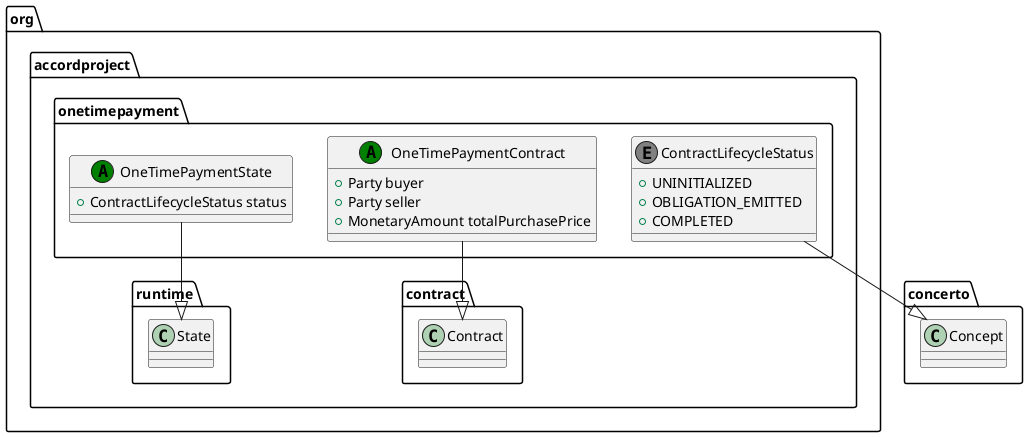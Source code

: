 @startuml
class org.accordproject.onetimepayment.OneTimePaymentState << (A,green) >> {
   + ContractLifecycleStatus status
}
org.accordproject.onetimepayment.OneTimePaymentState --|> org.accordproject.runtime.State
class org.accordproject.onetimepayment.ContractLifecycleStatus << (E,grey) >> {
   + UNINITIALIZED
   + OBLIGATION_EMITTED
   + COMPLETED
}
org.accordproject.onetimepayment.ContractLifecycleStatus --|> concerto.Concept
class org.accordproject.onetimepayment.OneTimePaymentContract << (A,green) >> {
   + Party buyer
   + Party seller
   + MonetaryAmount totalPurchasePrice
}
org.accordproject.onetimepayment.OneTimePaymentContract --|> org.accordproject.contract.Contract
@enduml
